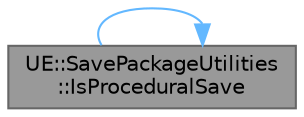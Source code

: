 digraph "UE::SavePackageUtilities::IsProceduralSave"
{
 // INTERACTIVE_SVG=YES
 // LATEX_PDF_SIZE
  bgcolor="transparent";
  edge [fontname=Helvetica,fontsize=10,labelfontname=Helvetica,labelfontsize=10];
  node [fontname=Helvetica,fontsize=10,shape=box,height=0.2,width=0.4];
  rankdir="LR";
  Node1 [id="Node000001",label="UE::SavePackageUtilities\l::IsProceduralSave",height=0.2,width=0.4,color="gray40", fillcolor="grey60", style="filled", fontcolor="black",tooltip="Return whether the given save parameters indicate the package is a procedural save."];
  Node1 -> Node1 [id="edge1_Node000001_Node000001",color="steelblue1",style="solid",tooltip=" "];
}
